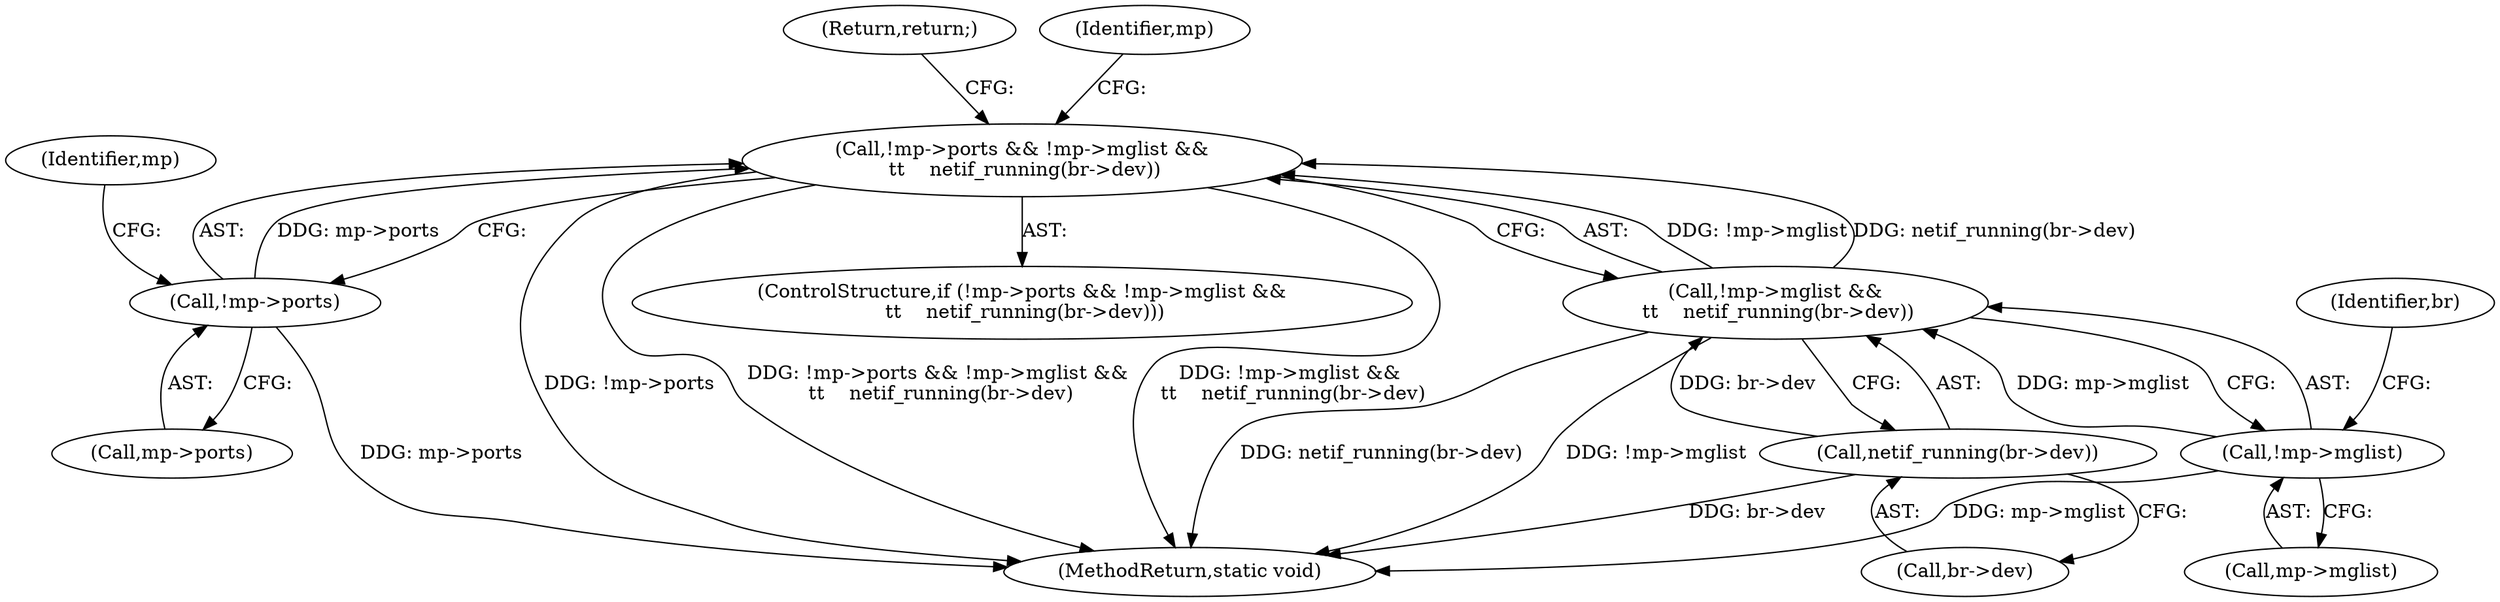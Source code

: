 digraph "1_linux_c7e8e8a8f7a70b343ca1e0f90a31e35ab2d16de1_0@del" {
"1000178" [label="(Call,!mp->ports && !mp->mglist &&\n \t\t    netif_running(br->dev))"];
"1000179" [label="(Call,!mp->ports)"];
"1000183" [label="(Call,!mp->mglist &&\n \t\t    netif_running(br->dev))"];
"1000184" [label="(Call,!mp->mglist)"];
"1000188" [label="(Call,netif_running(br->dev))"];
"1000184" [label="(Call,!mp->mglist)"];
"1000188" [label="(Call,netif_running(br->dev))"];
"1000190" [label="(Identifier,br)"];
"1000177" [label="(ControlStructure,if (!mp->ports && !mp->mglist &&\n \t\t    netif_running(br->dev)))"];
"1000201" [label="(MethodReturn,static void)"];
"1000186" [label="(Identifier,mp)"];
"1000189" [label="(Call,br->dev)"];
"1000179" [label="(Call,!mp->ports)"];
"1000183" [label="(Call,!mp->mglist &&\n \t\t    netif_running(br->dev))"];
"1000198" [label="(Return,return;)"];
"1000180" [label="(Call,mp->ports)"];
"1000185" [label="(Call,mp->mglist)"];
"1000178" [label="(Call,!mp->ports && !mp->mglist &&\n \t\t    netif_running(br->dev))"];
"1000195" [label="(Identifier,mp)"];
"1000178" -> "1000177"  [label="AST: "];
"1000178" -> "1000179"  [label="CFG: "];
"1000178" -> "1000183"  [label="CFG: "];
"1000179" -> "1000178"  [label="AST: "];
"1000183" -> "1000178"  [label="AST: "];
"1000195" -> "1000178"  [label="CFG: "];
"1000198" -> "1000178"  [label="CFG: "];
"1000178" -> "1000201"  [label="DDG: !mp->ports"];
"1000178" -> "1000201"  [label="DDG: !mp->ports && !mp->mglist &&\n \t\t    netif_running(br->dev)"];
"1000178" -> "1000201"  [label="DDG: !mp->mglist &&\n \t\t    netif_running(br->dev)"];
"1000179" -> "1000178"  [label="DDG: mp->ports"];
"1000183" -> "1000178"  [label="DDG: !mp->mglist"];
"1000183" -> "1000178"  [label="DDG: netif_running(br->dev)"];
"1000179" -> "1000180"  [label="CFG: "];
"1000180" -> "1000179"  [label="AST: "];
"1000186" -> "1000179"  [label="CFG: "];
"1000179" -> "1000201"  [label="DDG: mp->ports"];
"1000183" -> "1000184"  [label="CFG: "];
"1000183" -> "1000188"  [label="CFG: "];
"1000184" -> "1000183"  [label="AST: "];
"1000188" -> "1000183"  [label="AST: "];
"1000183" -> "1000201"  [label="DDG: netif_running(br->dev)"];
"1000183" -> "1000201"  [label="DDG: !mp->mglist"];
"1000184" -> "1000183"  [label="DDG: mp->mglist"];
"1000188" -> "1000183"  [label="DDG: br->dev"];
"1000184" -> "1000185"  [label="CFG: "];
"1000185" -> "1000184"  [label="AST: "];
"1000190" -> "1000184"  [label="CFG: "];
"1000184" -> "1000201"  [label="DDG: mp->mglist"];
"1000188" -> "1000189"  [label="CFG: "];
"1000189" -> "1000188"  [label="AST: "];
"1000188" -> "1000201"  [label="DDG: br->dev"];
}
